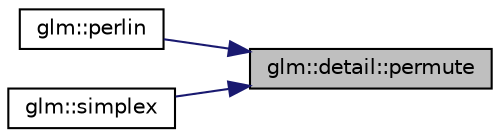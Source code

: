 digraph "glm::detail::permute"
{
 // LATEX_PDF_SIZE
  edge [fontname="Helvetica",fontsize="10",labelfontname="Helvetica",labelfontsize="10"];
  node [fontname="Helvetica",fontsize="10",shape=record];
  rankdir="RL";
  Node1 [label="glm::detail::permute",height=0.2,width=0.4,color="black", fillcolor="grey75", style="filled", fontcolor="black",tooltip=" "];
  Node1 -> Node2 [dir="back",color="midnightblue",fontsize="10",style="solid",fontname="Helvetica"];
  Node2 [label="glm::perlin",height=0.2,width=0.4,color="black", fillcolor="white", style="filled",URL="$namespaceglm.html#a911cdd6eb03df468ebd2b6f17ea43a3f",tooltip=" "];
  Node1 -> Node3 [dir="back",color="midnightblue",fontsize="10",style="solid",fontname="Helvetica"];
  Node3 [label="glm::simplex",height=0.2,width=0.4,color="black", fillcolor="white", style="filled",URL="$namespaceglm.html#afdd43ecc519f98c7550e8850c030f1a8",tooltip=" "];
}
